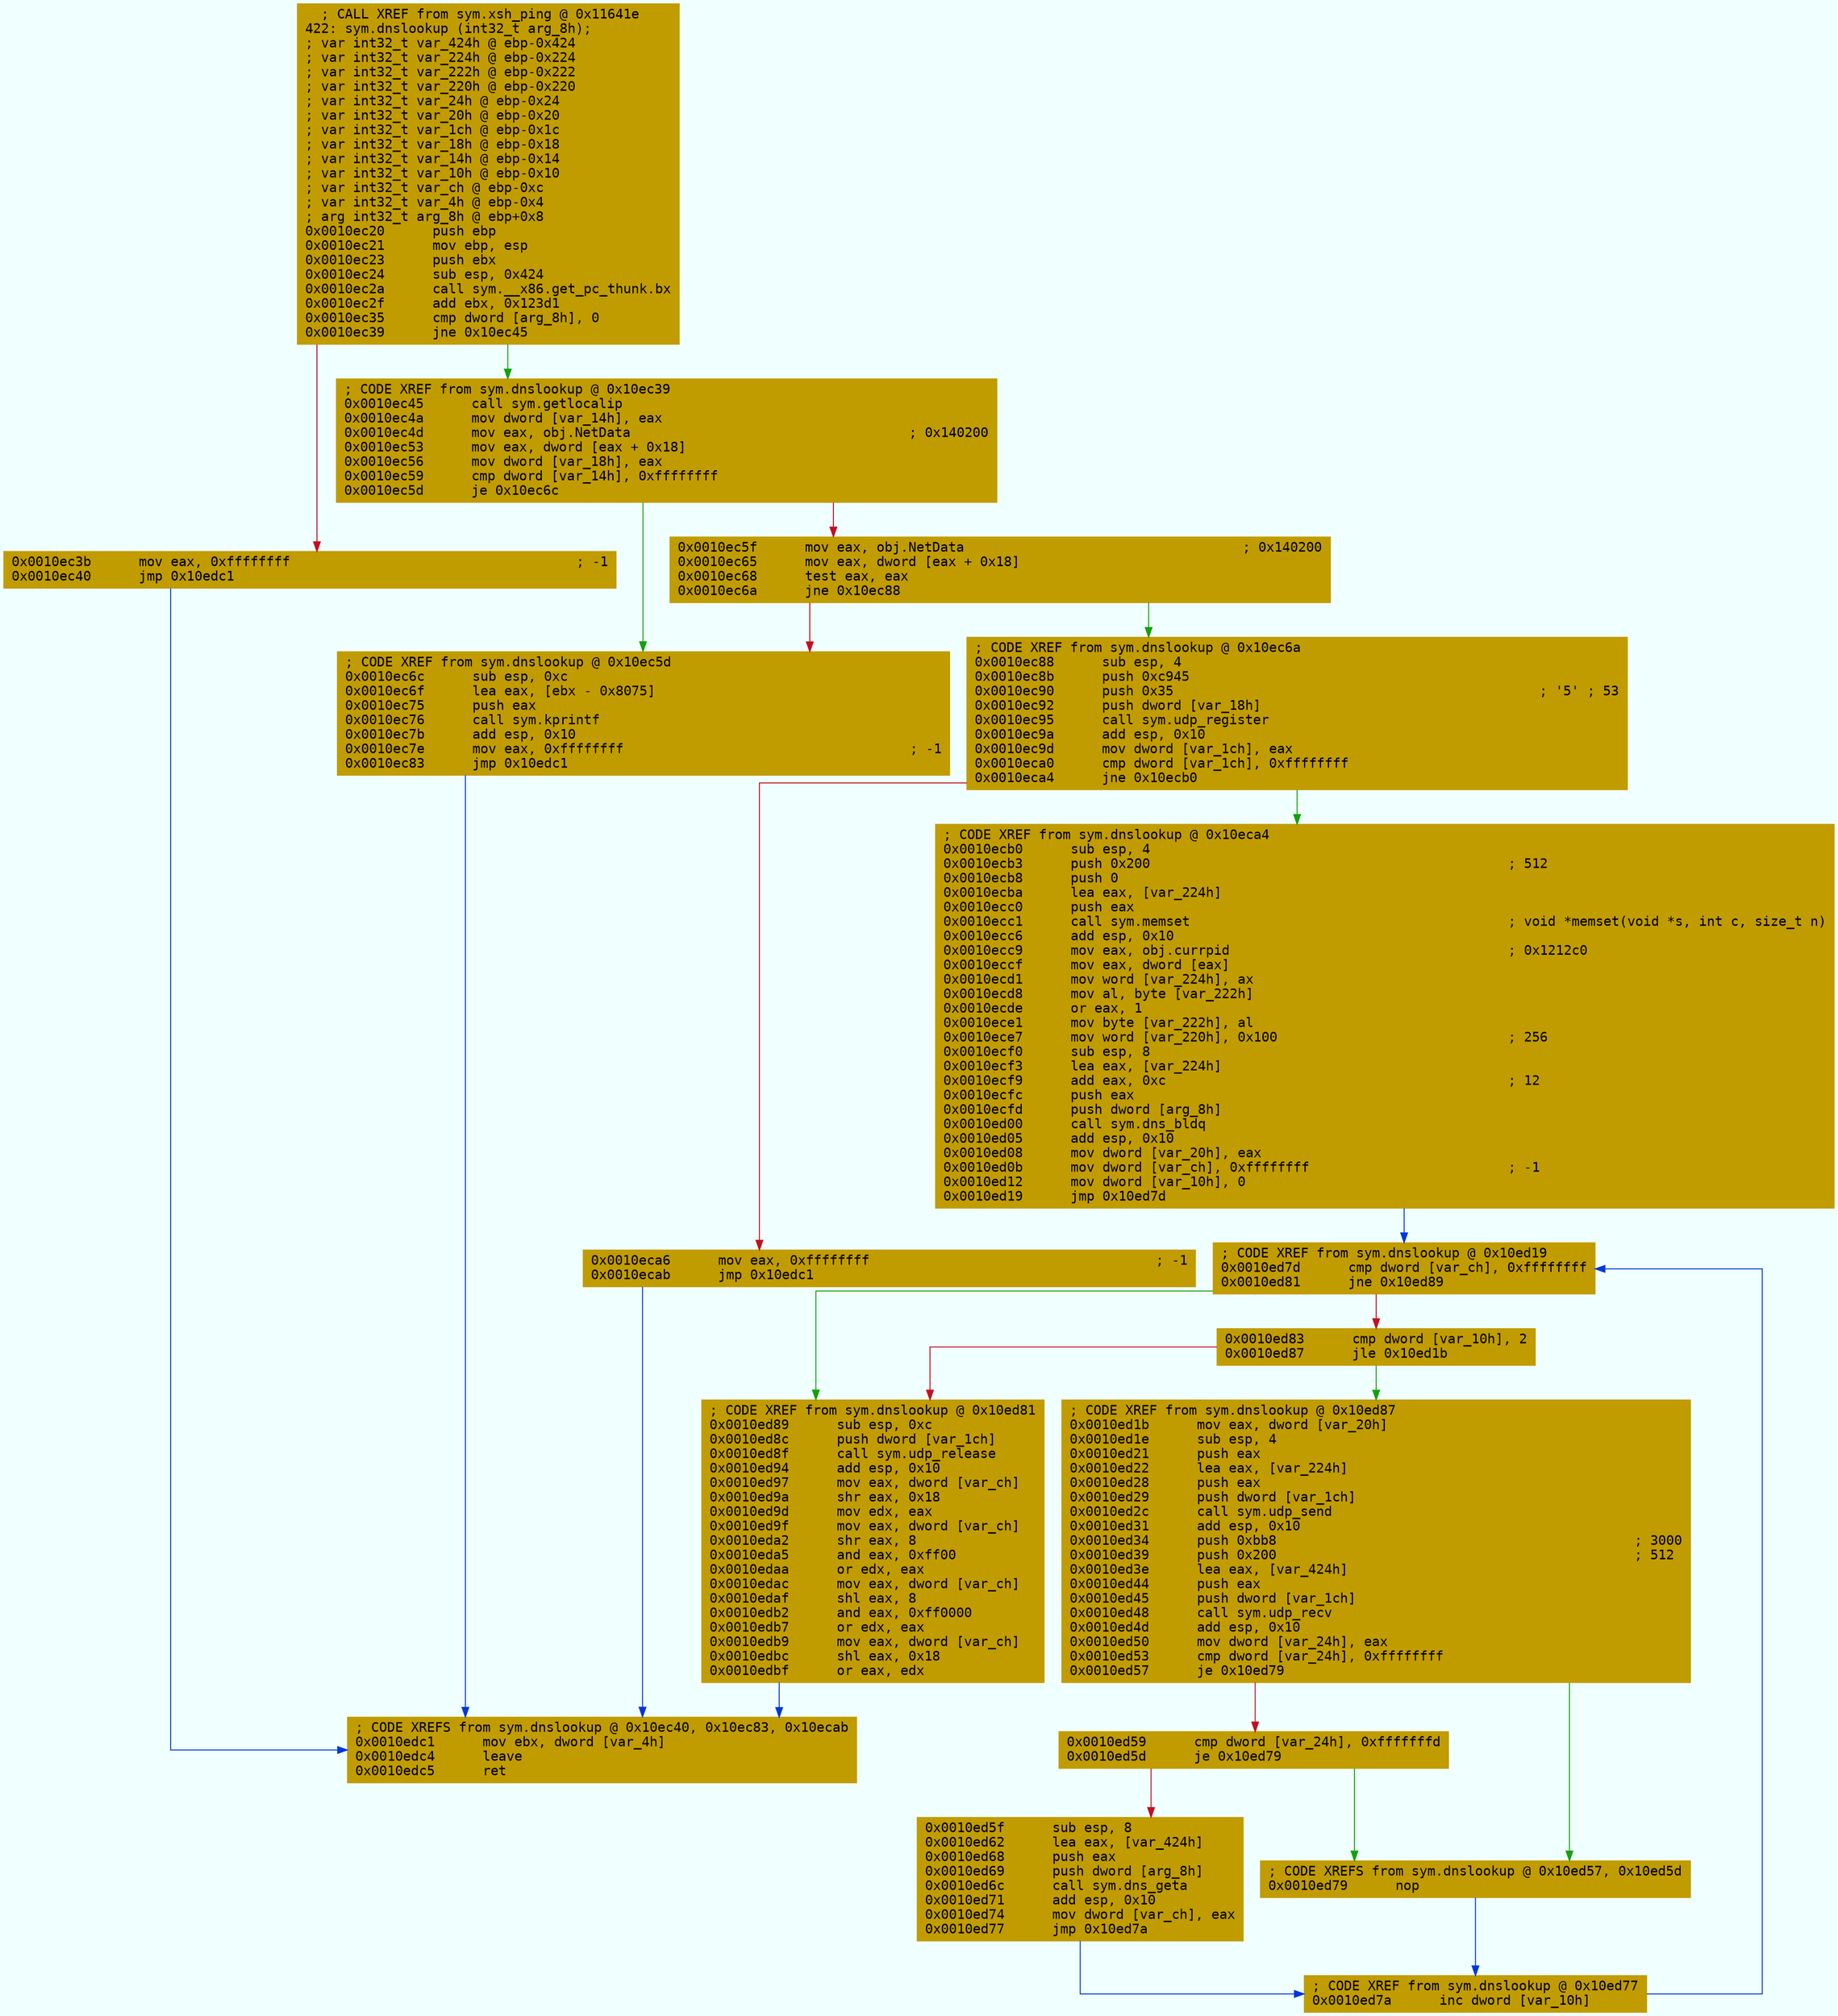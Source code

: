 digraph code {
	graph [bgcolor=azure fontsize=8 fontname="Courier" splines="ortho"];
	node [fillcolor=gray style=filled shape=box];
	edge [arrowhead="normal"];
	"0x0010ec20" [URL="sym.dnslookup/0x0010ec20", fillcolor="#c19c00",color="#c19c00", fontname="Courier",label="  ; CALL XREF from sym.xsh_ping @ 0x11641e\l422: sym.dnslookup (int32_t arg_8h);\l; var int32_t var_424h @ ebp-0x424\l; var int32_t var_224h @ ebp-0x224\l; var int32_t var_222h @ ebp-0x222\l; var int32_t var_220h @ ebp-0x220\l; var int32_t var_24h @ ebp-0x24\l; var int32_t var_20h @ ebp-0x20\l; var int32_t var_1ch @ ebp-0x1c\l; var int32_t var_18h @ ebp-0x18\l; var int32_t var_14h @ ebp-0x14\l; var int32_t var_10h @ ebp-0x10\l; var int32_t var_ch @ ebp-0xc\l; var int32_t var_4h @ ebp-0x4\l; arg int32_t arg_8h @ ebp+0x8\l0x0010ec20      push ebp\l0x0010ec21      mov ebp, esp\l0x0010ec23      push ebx\l0x0010ec24      sub esp, 0x424\l0x0010ec2a      call sym.__x86.get_pc_thunk.bx\l0x0010ec2f      add ebx, 0x123d1\l0x0010ec35      cmp dword [arg_8h], 0\l0x0010ec39      jne 0x10ec45\l"]
	"0x0010ec3b" [URL="sym.dnslookup/0x0010ec3b", fillcolor="#c19c00",color="#c19c00", fontname="Courier",label="0x0010ec3b      mov eax, 0xffffffff                                    ; -1\l0x0010ec40      jmp 0x10edc1\l"]
	"0x0010ec45" [URL="sym.dnslookup/0x0010ec45", fillcolor="#c19c00",color="#c19c00", fontname="Courier",label="; CODE XREF from sym.dnslookup @ 0x10ec39\l0x0010ec45      call sym.getlocalip\l0x0010ec4a      mov dword [var_14h], eax\l0x0010ec4d      mov eax, obj.NetData                                   ; 0x140200\l0x0010ec53      mov eax, dword [eax + 0x18]\l0x0010ec56      mov dword [var_18h], eax\l0x0010ec59      cmp dword [var_14h], 0xffffffff\l0x0010ec5d      je 0x10ec6c\l"]
	"0x0010ec5f" [URL="sym.dnslookup/0x0010ec5f", fillcolor="#c19c00",color="#c19c00", fontname="Courier",label="0x0010ec5f      mov eax, obj.NetData                                   ; 0x140200\l0x0010ec65      mov eax, dword [eax + 0x18]\l0x0010ec68      test eax, eax\l0x0010ec6a      jne 0x10ec88\l"]
	"0x0010ec6c" [URL="sym.dnslookup/0x0010ec6c", fillcolor="#c19c00",color="#c19c00", fontname="Courier",label="; CODE XREF from sym.dnslookup @ 0x10ec5d\l0x0010ec6c      sub esp, 0xc\l0x0010ec6f      lea eax, [ebx - 0x8075]\l0x0010ec75      push eax\l0x0010ec76      call sym.kprintf\l0x0010ec7b      add esp, 0x10\l0x0010ec7e      mov eax, 0xffffffff                                    ; -1\l0x0010ec83      jmp 0x10edc1\l"]
	"0x0010ec88" [URL="sym.dnslookup/0x0010ec88", fillcolor="#c19c00",color="#c19c00", fontname="Courier",label="; CODE XREF from sym.dnslookup @ 0x10ec6a\l0x0010ec88      sub esp, 4\l0x0010ec8b      push 0xc945\l0x0010ec90      push 0x35                                              ; '5' ; 53\l0x0010ec92      push dword [var_18h]\l0x0010ec95      call sym.udp_register\l0x0010ec9a      add esp, 0x10\l0x0010ec9d      mov dword [var_1ch], eax\l0x0010eca0      cmp dword [var_1ch], 0xffffffff\l0x0010eca4      jne 0x10ecb0\l"]
	"0x0010eca6" [URL="sym.dnslookup/0x0010eca6", fillcolor="#c19c00",color="#c19c00", fontname="Courier",label="0x0010eca6      mov eax, 0xffffffff                                    ; -1\l0x0010ecab      jmp 0x10edc1\l"]
	"0x0010ecb0" [URL="sym.dnslookup/0x0010ecb0", fillcolor="#c19c00",color="#c19c00", fontname="Courier",label="; CODE XREF from sym.dnslookup @ 0x10eca4\l0x0010ecb0      sub esp, 4\l0x0010ecb3      push 0x200                                             ; 512\l0x0010ecb8      push 0\l0x0010ecba      lea eax, [var_224h]\l0x0010ecc0      push eax\l0x0010ecc1      call sym.memset                                        ; void *memset(void *s, int c, size_t n)\l0x0010ecc6      add esp, 0x10\l0x0010ecc9      mov eax, obj.currpid                                   ; 0x1212c0\l0x0010eccf      mov eax, dword [eax]\l0x0010ecd1      mov word [var_224h], ax\l0x0010ecd8      mov al, byte [var_222h]\l0x0010ecde      or eax, 1\l0x0010ece1      mov byte [var_222h], al\l0x0010ece7      mov word [var_220h], 0x100                             ; 256\l0x0010ecf0      sub esp, 8\l0x0010ecf3      lea eax, [var_224h]\l0x0010ecf9      add eax, 0xc                                           ; 12\l0x0010ecfc      push eax\l0x0010ecfd      push dword [arg_8h]\l0x0010ed00      call sym.dns_bldq\l0x0010ed05      add esp, 0x10\l0x0010ed08      mov dword [var_20h], eax\l0x0010ed0b      mov dword [var_ch], 0xffffffff                         ; -1\l0x0010ed12      mov dword [var_10h], 0\l0x0010ed19      jmp 0x10ed7d\l"]
	"0x0010ed1b" [URL="sym.dnslookup/0x0010ed1b", fillcolor="#c19c00",color="#c19c00", fontname="Courier",label="; CODE XREF from sym.dnslookup @ 0x10ed87\l0x0010ed1b      mov eax, dword [var_20h]\l0x0010ed1e      sub esp, 4\l0x0010ed21      push eax\l0x0010ed22      lea eax, [var_224h]\l0x0010ed28      push eax\l0x0010ed29      push dword [var_1ch]\l0x0010ed2c      call sym.udp_send\l0x0010ed31      add esp, 0x10\l0x0010ed34      push 0xbb8                                             ; 3000\l0x0010ed39      push 0x200                                             ; 512\l0x0010ed3e      lea eax, [var_424h]\l0x0010ed44      push eax\l0x0010ed45      push dword [var_1ch]\l0x0010ed48      call sym.udp_recv\l0x0010ed4d      add esp, 0x10\l0x0010ed50      mov dword [var_24h], eax\l0x0010ed53      cmp dword [var_24h], 0xffffffff\l0x0010ed57      je 0x10ed79\l"]
	"0x0010ed59" [URL="sym.dnslookup/0x0010ed59", fillcolor="#c19c00",color="#c19c00", fontname="Courier",label="0x0010ed59      cmp dword [var_24h], 0xfffffffd\l0x0010ed5d      je 0x10ed79\l"]
	"0x0010ed5f" [URL="sym.dnslookup/0x0010ed5f", fillcolor="#c19c00",color="#c19c00", fontname="Courier",label="0x0010ed5f      sub esp, 8\l0x0010ed62      lea eax, [var_424h]\l0x0010ed68      push eax\l0x0010ed69      push dword [arg_8h]\l0x0010ed6c      call sym.dns_geta\l0x0010ed71      add esp, 0x10\l0x0010ed74      mov dword [var_ch], eax\l0x0010ed77      jmp 0x10ed7a\l"]
	"0x0010ed79" [URL="sym.dnslookup/0x0010ed79", fillcolor="#c19c00",color="#c19c00", fontname="Courier",label="; CODE XREFS from sym.dnslookup @ 0x10ed57, 0x10ed5d\l0x0010ed79      nop\l"]
	"0x0010ed7a" [URL="sym.dnslookup/0x0010ed7a", fillcolor="#c19c00",color="#c19c00", fontname="Courier",label="; CODE XREF from sym.dnslookup @ 0x10ed77\l0x0010ed7a      inc dword [var_10h]\l"]
	"0x0010ed7d" [URL="sym.dnslookup/0x0010ed7d", fillcolor="#c19c00",color="#c19c00", fontname="Courier",label="; CODE XREF from sym.dnslookup @ 0x10ed19\l0x0010ed7d      cmp dword [var_ch], 0xffffffff\l0x0010ed81      jne 0x10ed89\l"]
	"0x0010ed83" [URL="sym.dnslookup/0x0010ed83", fillcolor="#c19c00",color="#c19c00", fontname="Courier",label="0x0010ed83      cmp dword [var_10h], 2\l0x0010ed87      jle 0x10ed1b\l"]
	"0x0010ed89" [URL="sym.dnslookup/0x0010ed89", fillcolor="#c19c00",color="#c19c00", fontname="Courier",label="; CODE XREF from sym.dnslookup @ 0x10ed81\l0x0010ed89      sub esp, 0xc\l0x0010ed8c      push dword [var_1ch]\l0x0010ed8f      call sym.udp_release\l0x0010ed94      add esp, 0x10\l0x0010ed97      mov eax, dword [var_ch]\l0x0010ed9a      shr eax, 0x18\l0x0010ed9d      mov edx, eax\l0x0010ed9f      mov eax, dword [var_ch]\l0x0010eda2      shr eax, 8\l0x0010eda5      and eax, 0xff00\l0x0010edaa      or edx, eax\l0x0010edac      mov eax, dword [var_ch]\l0x0010edaf      shl eax, 8\l0x0010edb2      and eax, 0xff0000\l0x0010edb7      or edx, eax\l0x0010edb9      mov eax, dword [var_ch]\l0x0010edbc      shl eax, 0x18\l0x0010edbf      or eax, edx\l"]
	"0x0010edc1" [URL="sym.dnslookup/0x0010edc1", fillcolor="#c19c00",color="#c19c00", fontname="Courier",label="; CODE XREFS from sym.dnslookup @ 0x10ec40, 0x10ec83, 0x10ecab\l0x0010edc1      mov ebx, dword [var_4h]\l0x0010edc4      leave\l0x0010edc5      ret\l"]
        "0x0010ec20" -> "0x0010ec45" [color="#13a10e"];
        "0x0010ec20" -> "0x0010ec3b" [color="#c50f1f"];
        "0x0010ec3b" -> "0x0010edc1" [color="#0037da"];
        "0x0010ec45" -> "0x0010ec6c" [color="#13a10e"];
        "0x0010ec45" -> "0x0010ec5f" [color="#c50f1f"];
        "0x0010ec5f" -> "0x0010ec88" [color="#13a10e"];
        "0x0010ec5f" -> "0x0010ec6c" [color="#c50f1f"];
        "0x0010ec6c" -> "0x0010edc1" [color="#0037da"];
        "0x0010ec88" -> "0x0010ecb0" [color="#13a10e"];
        "0x0010ec88" -> "0x0010eca6" [color="#c50f1f"];
        "0x0010eca6" -> "0x0010edc1" [color="#0037da"];
        "0x0010ecb0" -> "0x0010ed7d" [color="#0037da"];
        "0x0010ed1b" -> "0x0010ed79" [color="#13a10e"];
        "0x0010ed1b" -> "0x0010ed59" [color="#c50f1f"];
        "0x0010ed59" -> "0x0010ed79" [color="#13a10e"];
        "0x0010ed59" -> "0x0010ed5f" [color="#c50f1f"];
        "0x0010ed5f" -> "0x0010ed7a" [color="#0037da"];
        "0x0010ed79" -> "0x0010ed7a" [color="#0037da"];
        "0x0010ed7a" -> "0x0010ed7d" [color="#0037da"];
        "0x0010ed7d" -> "0x0010ed89" [color="#13a10e"];
        "0x0010ed7d" -> "0x0010ed83" [color="#c50f1f"];
        "0x0010ed83" -> "0x0010ed1b" [color="#13a10e"];
        "0x0010ed83" -> "0x0010ed89" [color="#c50f1f"];
        "0x0010ed89" -> "0x0010edc1" [color="#0037da"];
}
